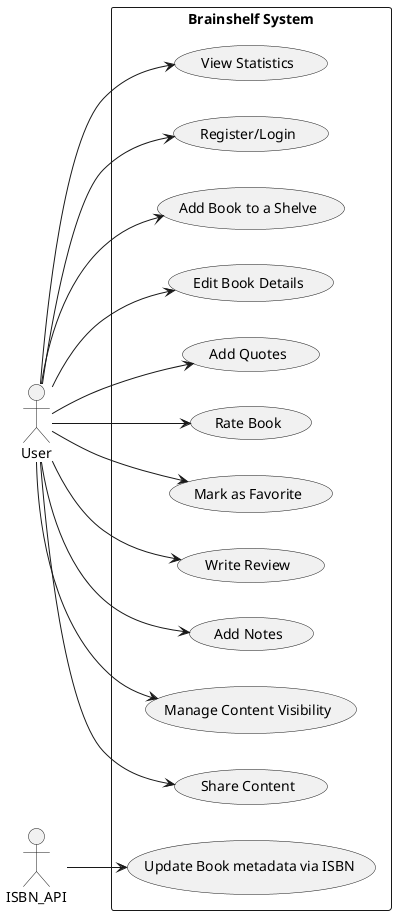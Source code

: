 @startuml
'https://plantuml.com/use-case-diagram
left to right direction

User as user
ISBN_API as ext_api

rectangle "Brainshelf System" {
  (Register/Login) as UC1
  (Add Book to a Shelve) as UC2
  (Update Book metadata via ISBN) as UC3
  (Edit Book Details) as UC4
  (Add Quotes) as UC5
  (Rate Book) as UC6
  (Mark as Favorite) as UC7
  (Write Review) as UC8
  (Add Notes) as UC9
  (Manage Content Visibility) as UC10
  (Share Content) as UC11
  (View Statistics) as UC12
}

user --> UC1
user --> UC2
ext_api --> UC3
user --> UC4
user --> UC5
user --> UC6
user --> UC7
user --> UC8
user --> UC9
user --> UC10
user --> UC11
user --> UC12

@enduml